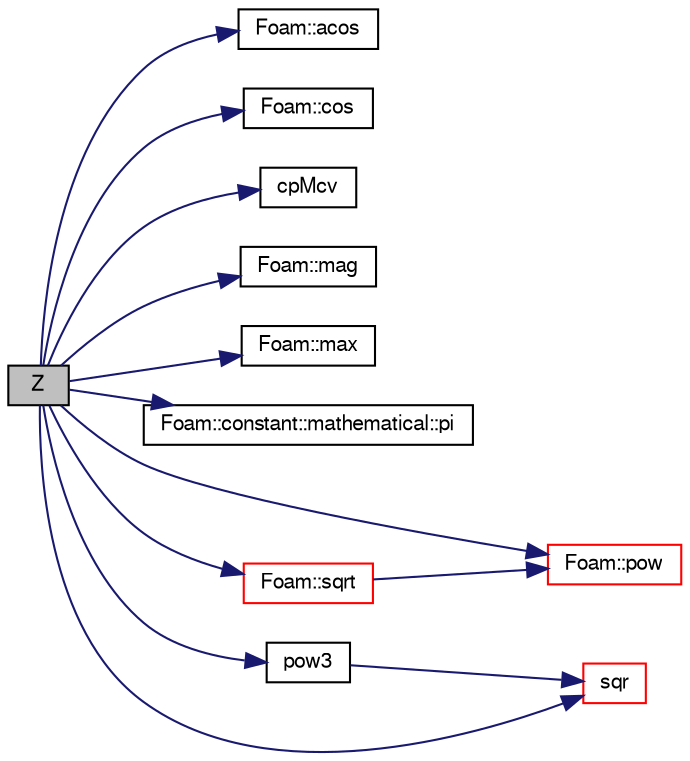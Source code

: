 digraph "Z"
{
  bgcolor="transparent";
  edge [fontname="FreeSans",fontsize="10",labelfontname="FreeSans",labelfontsize="10"];
  node [fontname="FreeSans",fontsize="10",shape=record];
  rankdir="LR";
  Node124 [label="Z",height=0.2,width=0.4,color="black", fillcolor="grey75", style="filled", fontcolor="black"];
  Node124 -> Node125 [color="midnightblue",fontsize="10",style="solid",fontname="FreeSans"];
  Node125 [label="Foam::acos",height=0.2,width=0.4,color="black",URL="$a21124.html#af1788b4e662ef398105742fd8bc861fc"];
  Node124 -> Node126 [color="midnightblue",fontsize="10",style="solid",fontname="FreeSans"];
  Node126 [label="Foam::cos",height=0.2,width=0.4,color="black",URL="$a21124.html#aebb41a148f7cf44b63e12f69e487e49f"];
  Node124 -> Node127 [color="midnightblue",fontsize="10",style="solid",fontname="FreeSans"];
  Node127 [label="cpMcv",height=0.2,width=0.4,color="black",URL="$a30254.html#a986a2c5922fcdeb4d94d3721b22804f3",tooltip="Return (cp - cv) [J/(kmol K]. "];
  Node124 -> Node128 [color="midnightblue",fontsize="10",style="solid",fontname="FreeSans"];
  Node128 [label="Foam::mag",height=0.2,width=0.4,color="black",URL="$a21124.html#a929da2a3fdcf3dacbbe0487d3a330dae"];
  Node124 -> Node129 [color="midnightblue",fontsize="10",style="solid",fontname="FreeSans"];
  Node129 [label="Foam::max",height=0.2,width=0.4,color="black",URL="$a21124.html#ac993e906cf2774ae77e666bc24e81733"];
  Node124 -> Node130 [color="midnightblue",fontsize="10",style="solid",fontname="FreeSans"];
  Node130 [label="Foam::constant::mathematical::pi",height=0.2,width=0.4,color="black",URL="$a21162.html#a731b8788a4c01586c35266c7ca4fed04"];
  Node124 -> Node131 [color="midnightblue",fontsize="10",style="solid",fontname="FreeSans"];
  Node131 [label="Foam::pow",height=0.2,width=0.4,color="red",URL="$a21124.html#a7500c8e9d27a442adc75e287de074c7c"];
  Node124 -> Node135 [color="midnightblue",fontsize="10",style="solid",fontname="FreeSans"];
  Node135 [label="pow3",height=0.2,width=0.4,color="black",URL="$a12539.html#a321e95ad714c9c00f472182f293fd081"];
  Node135 -> Node136 [color="midnightblue",fontsize="10",style="solid",fontname="FreeSans"];
  Node136 [label="sqr",height=0.2,width=0.4,color="red",URL="$a12539.html#a557bbac590ed5ce51116be69fe4faa96"];
  Node124 -> Node136 [color="midnightblue",fontsize="10",style="solid",fontname="FreeSans"];
  Node124 -> Node138 [color="midnightblue",fontsize="10",style="solid",fontname="FreeSans"];
  Node138 [label="Foam::sqrt",height=0.2,width=0.4,color="red",URL="$a21124.html#a8616bd62eebf2342a80222fecb1bda71"];
  Node138 -> Node131 [color="midnightblue",fontsize="10",style="solid",fontname="FreeSans"];
}

